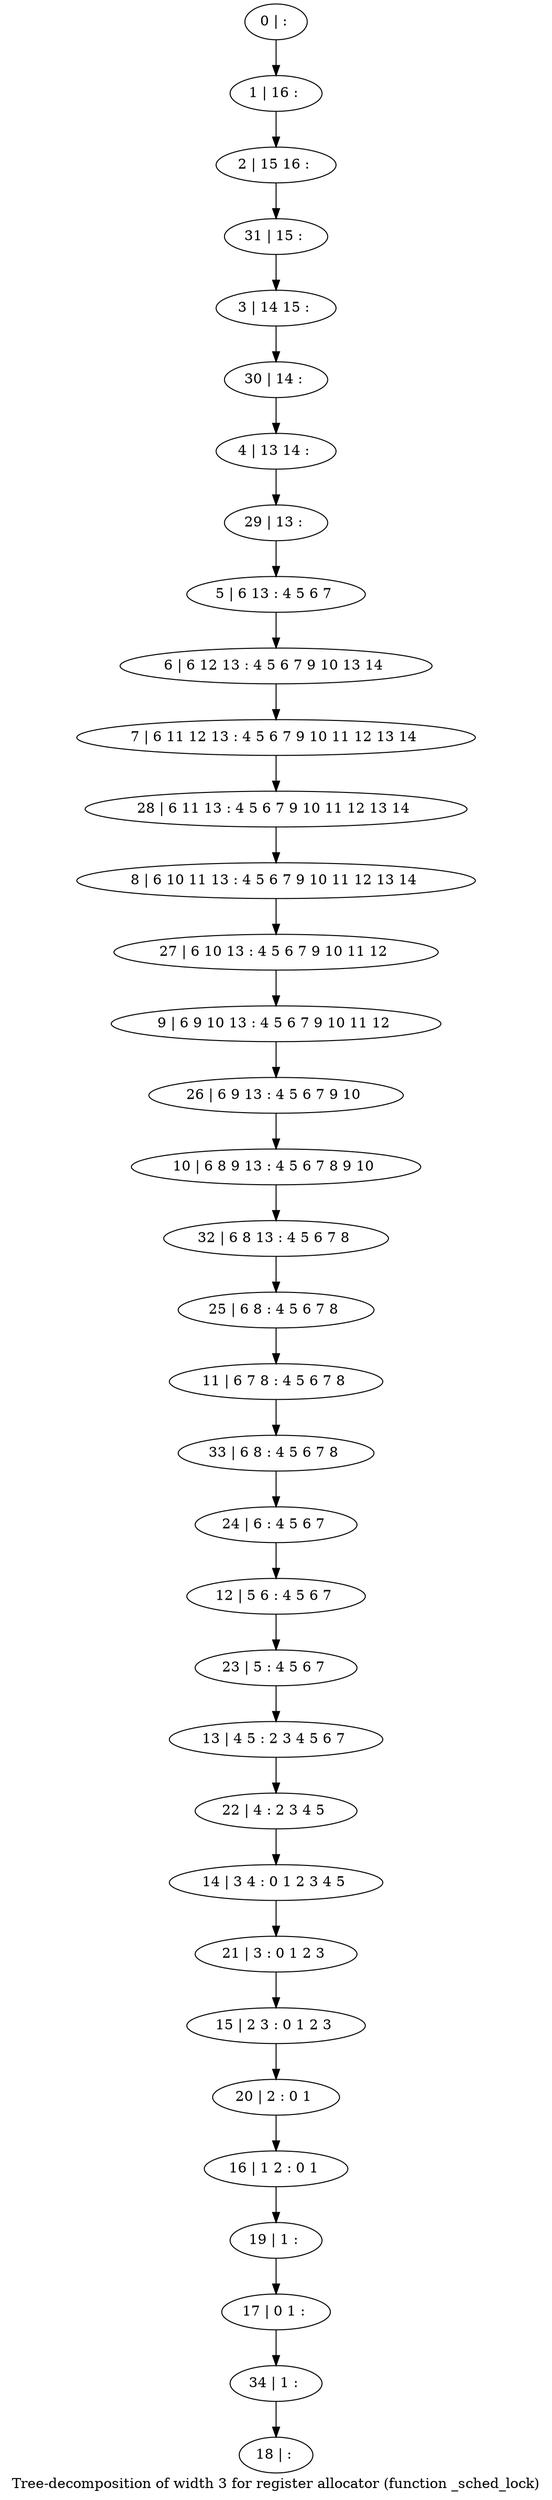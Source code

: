 digraph G {
graph [label="Tree-decomposition of width 3 for register allocator (function _sched_lock)"]
0[label="0 | : "];
1[label="1 | 16 : "];
2[label="2 | 15 16 : "];
3[label="3 | 14 15 : "];
4[label="4 | 13 14 : "];
5[label="5 | 6 13 : 4 5 6 7 "];
6[label="6 | 6 12 13 : 4 5 6 7 9 10 13 14 "];
7[label="7 | 6 11 12 13 : 4 5 6 7 9 10 11 12 13 14 "];
8[label="8 | 6 10 11 13 : 4 5 6 7 9 10 11 12 13 14 "];
9[label="9 | 6 9 10 13 : 4 5 6 7 9 10 11 12 "];
10[label="10 | 6 8 9 13 : 4 5 6 7 8 9 10 "];
11[label="11 | 6 7 8 : 4 5 6 7 8 "];
12[label="12 | 5 6 : 4 5 6 7 "];
13[label="13 | 4 5 : 2 3 4 5 6 7 "];
14[label="14 | 3 4 : 0 1 2 3 4 5 "];
15[label="15 | 2 3 : 0 1 2 3 "];
16[label="16 | 1 2 : 0 1 "];
17[label="17 | 0 1 : "];
18[label="18 | : "];
19[label="19 | 1 : "];
20[label="20 | 2 : 0 1 "];
21[label="21 | 3 : 0 1 2 3 "];
22[label="22 | 4 : 2 3 4 5 "];
23[label="23 | 5 : 4 5 6 7 "];
24[label="24 | 6 : 4 5 6 7 "];
25[label="25 | 6 8 : 4 5 6 7 8 "];
26[label="26 | 6 9 13 : 4 5 6 7 9 10 "];
27[label="27 | 6 10 13 : 4 5 6 7 9 10 11 12 "];
28[label="28 | 6 11 13 : 4 5 6 7 9 10 11 12 13 14 "];
29[label="29 | 13 : "];
30[label="30 | 14 : "];
31[label="31 | 15 : "];
32[label="32 | 6 8 13 : 4 5 6 7 8 "];
33[label="33 | 6 8 : 4 5 6 7 8 "];
34[label="34 | 1 : "];
0->1 ;
1->2 ;
5->6 ;
6->7 ;
19->17 ;
16->19 ;
20->16 ;
15->20 ;
21->15 ;
14->21 ;
22->14 ;
13->22 ;
23->13 ;
12->23 ;
24->12 ;
25->11 ;
26->10 ;
9->26 ;
27->9 ;
8->27 ;
28->8 ;
7->28 ;
29->5 ;
4->29 ;
30->4 ;
3->30 ;
31->3 ;
2->31 ;
32->25 ;
10->32 ;
33->24 ;
11->33 ;
34->18 ;
17->34 ;
}
